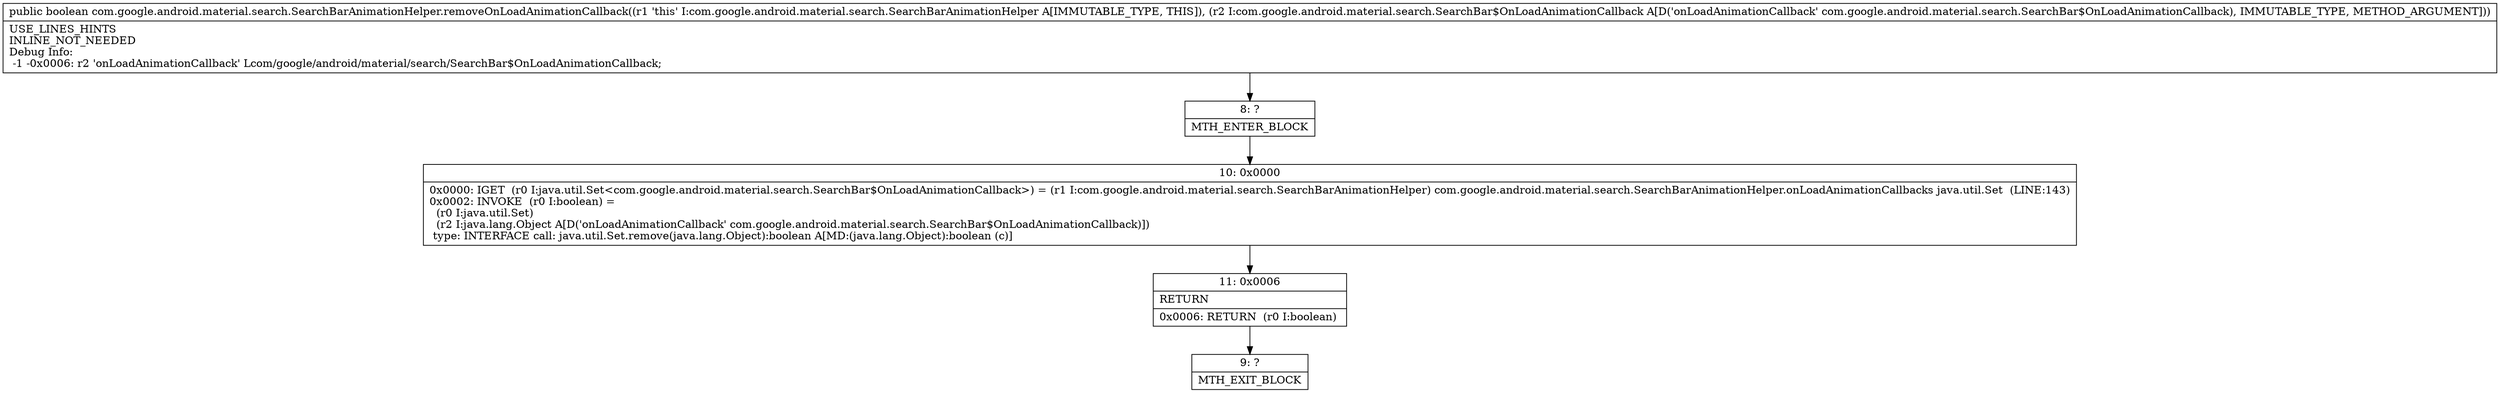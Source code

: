 digraph "CFG forcom.google.android.material.search.SearchBarAnimationHelper.removeOnLoadAnimationCallback(Lcom\/google\/android\/material\/search\/SearchBar$OnLoadAnimationCallback;)Z" {
Node_8 [shape=record,label="{8\:\ ?|MTH_ENTER_BLOCK\l}"];
Node_10 [shape=record,label="{10\:\ 0x0000|0x0000: IGET  (r0 I:java.util.Set\<com.google.android.material.search.SearchBar$OnLoadAnimationCallback\>) = (r1 I:com.google.android.material.search.SearchBarAnimationHelper) com.google.android.material.search.SearchBarAnimationHelper.onLoadAnimationCallbacks java.util.Set  (LINE:143)\l0x0002: INVOKE  (r0 I:boolean) = \l  (r0 I:java.util.Set)\l  (r2 I:java.lang.Object A[D('onLoadAnimationCallback' com.google.android.material.search.SearchBar$OnLoadAnimationCallback)])\l type: INTERFACE call: java.util.Set.remove(java.lang.Object):boolean A[MD:(java.lang.Object):boolean (c)]\l}"];
Node_11 [shape=record,label="{11\:\ 0x0006|RETURN\l|0x0006: RETURN  (r0 I:boolean) \l}"];
Node_9 [shape=record,label="{9\:\ ?|MTH_EXIT_BLOCK\l}"];
MethodNode[shape=record,label="{public boolean com.google.android.material.search.SearchBarAnimationHelper.removeOnLoadAnimationCallback((r1 'this' I:com.google.android.material.search.SearchBarAnimationHelper A[IMMUTABLE_TYPE, THIS]), (r2 I:com.google.android.material.search.SearchBar$OnLoadAnimationCallback A[D('onLoadAnimationCallback' com.google.android.material.search.SearchBar$OnLoadAnimationCallback), IMMUTABLE_TYPE, METHOD_ARGUMENT]))  | USE_LINES_HINTS\lINLINE_NOT_NEEDED\lDebug Info:\l  \-1 \-0x0006: r2 'onLoadAnimationCallback' Lcom\/google\/android\/material\/search\/SearchBar$OnLoadAnimationCallback;\l}"];
MethodNode -> Node_8;Node_8 -> Node_10;
Node_10 -> Node_11;
Node_11 -> Node_9;
}

